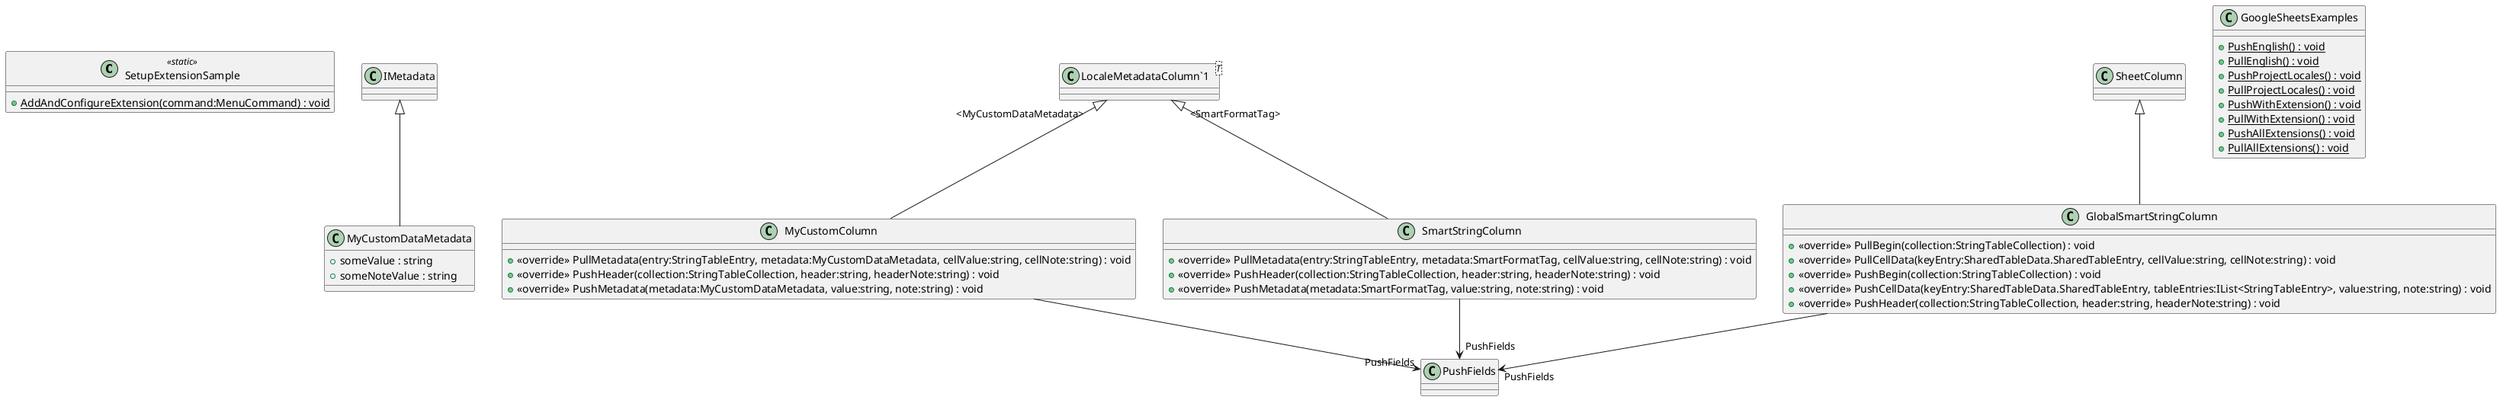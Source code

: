 @startuml
class SetupExtensionSample <<static>> {
    + {static} AddAndConfigureExtension(command:MenuCommand) : void
}
class MyCustomDataMetadata {
    + someValue : string
    + someNoteValue : string
}
class MyCustomColumn {
    + <<override>> PullMetadata(entry:StringTableEntry, metadata:MyCustomDataMetadata, cellValue:string, cellNote:string) : void
    + <<override>> PushHeader(collection:StringTableCollection, header:string, headerNote:string) : void
    + <<override>> PushMetadata(metadata:MyCustomDataMetadata, value:string, note:string) : void
}
class SmartStringColumn {
    + <<override>> PullMetadata(entry:StringTableEntry, metadata:SmartFormatTag, cellValue:string, cellNote:string) : void
    + <<override>> PushHeader(collection:StringTableCollection, header:string, headerNote:string) : void
    + <<override>> PushMetadata(metadata:SmartFormatTag, value:string, note:string) : void
}
class GlobalSmartStringColumn {
    + <<override>> PullBegin(collection:StringTableCollection) : void
    + <<override>> PullCellData(keyEntry:SharedTableData.SharedTableEntry, cellValue:string, cellNote:string) : void
    + <<override>> PushBegin(collection:StringTableCollection) : void
    + <<override>> PushCellData(keyEntry:SharedTableData.SharedTableEntry, tableEntries:IList<StringTableEntry>, value:string, note:string) : void
    + <<override>> PushHeader(collection:StringTableCollection, header:string, headerNote:string) : void
}
class GoogleSheetsExamples {
    + {static} PushEnglish() : void
    + {static} PullEnglish() : void
    + {static} PushProjectLocales() : void
    + {static} PullProjectLocales() : void
    + {static} PushWithExtension() : void
    + {static} PullWithExtension() : void
    + {static} PushAllExtensions() : void
    + {static} PullAllExtensions() : void
}
class "LocaleMetadataColumn`1"<T> {
}
IMetadata <|-- MyCustomDataMetadata
"LocaleMetadataColumn`1" "<MyCustomDataMetadata>" <|-- MyCustomColumn
MyCustomColumn --> "PushFields" PushFields
"LocaleMetadataColumn`1" "<SmartFormatTag>" <|-- SmartStringColumn
SmartStringColumn --> "PushFields" PushFields
SheetColumn <|-- GlobalSmartStringColumn
GlobalSmartStringColumn --> "PushFields" PushFields
@enduml
